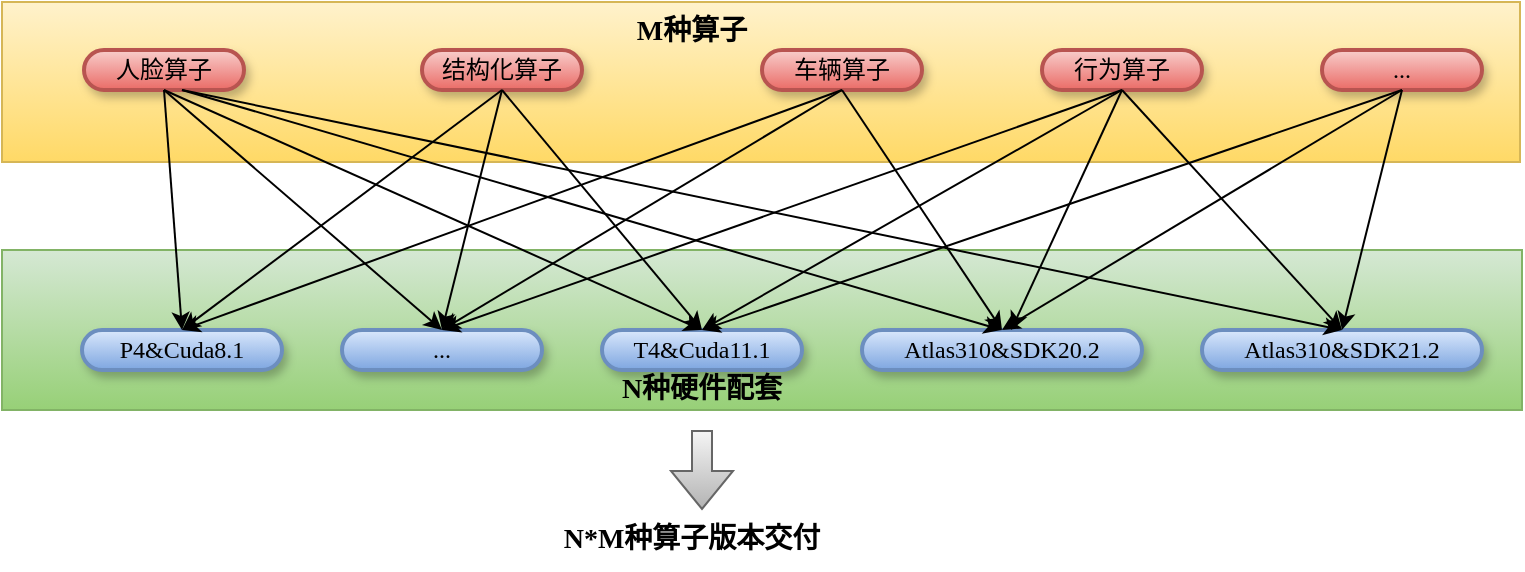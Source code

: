 <mxfile version="17.1.2" type="github">
  <diagram name="Page-1" id="ad52d381-51e7-2e0d-a935-2d0ddd2fd229">
    <mxGraphModel dx="1221" dy="682" grid="1" gridSize="10" guides="1" tooltips="1" connect="1" arrows="1" fold="1" page="1" pageScale="1" pageWidth="1100" pageHeight="850" background="none" math="0" shadow="0">
      <root>
        <mxCell id="0" />
        <mxCell id="1" parent="0" />
        <mxCell id="XwkSETzzSRvDaptBHPgJ-41" value="" style="rounded=0;whiteSpace=wrap;html=1;fillColor=#fff2cc;strokeColor=#d6b656;gradientColor=#ffd966;" vertex="1" parent="1">
          <mxGeometry x="200" y="296" width="759" height="80" as="geometry" />
        </mxCell>
        <mxCell id="XwkSETzzSRvDaptBHPgJ-39" value="" style="rounded=0;whiteSpace=wrap;html=1;fillColor=#d5e8d4;strokeColor=#82b366;gradientColor=#97d077;" vertex="1" parent="1">
          <mxGeometry x="200" y="420" width="760" height="80" as="geometry" />
        </mxCell>
        <mxCell id="XwkSETzzSRvDaptBHPgJ-1" value="人脸算子" style="whiteSpace=wrap;html=1;rounded=1;shadow=1;comic=0;labelBackgroundColor=none;strokeWidth=2;fontFamily=Verdana;fontSize=12;align=center;arcSize=50;fillColor=#f8cecc;gradientColor=#ea6b66;strokeColor=#b85450;" vertex="1" parent="1">
          <mxGeometry x="241" y="320" width="80" height="20" as="geometry" />
        </mxCell>
        <mxCell id="XwkSETzzSRvDaptBHPgJ-3" value="结构化算子" style="whiteSpace=wrap;html=1;rounded=1;shadow=1;comic=0;labelBackgroundColor=none;strokeWidth=2;fontFamily=Verdana;fontSize=12;align=center;arcSize=50;fillColor=#f8cecc;gradientColor=#ea6b66;strokeColor=#b85450;" vertex="1" parent="1">
          <mxGeometry x="410" y="320" width="80" height="20" as="geometry" />
        </mxCell>
        <mxCell id="XwkSETzzSRvDaptBHPgJ-4" value="车辆算子" style="whiteSpace=wrap;html=1;rounded=1;shadow=1;comic=0;labelBackgroundColor=none;strokeWidth=2;fontFamily=Verdana;fontSize=12;align=center;arcSize=50;fillColor=#f8cecc;gradientColor=#ea6b66;strokeColor=#b85450;" vertex="1" parent="1">
          <mxGeometry x="580" y="320" width="80" height="20" as="geometry" />
        </mxCell>
        <mxCell id="XwkSETzzSRvDaptBHPgJ-5" value="行为算子" style="whiteSpace=wrap;html=1;rounded=1;shadow=1;comic=0;labelBackgroundColor=none;strokeWidth=2;fontFamily=Verdana;fontSize=12;align=center;arcSize=50;fillColor=#f8cecc;gradientColor=#ea6b66;strokeColor=#b85450;" vertex="1" parent="1">
          <mxGeometry x="720" y="320" width="80" height="20" as="geometry" />
        </mxCell>
        <mxCell id="XwkSETzzSRvDaptBHPgJ-7" value="..." style="whiteSpace=wrap;html=1;rounded=1;shadow=1;comic=0;labelBackgroundColor=none;strokeWidth=2;fontFamily=Verdana;fontSize=12;align=center;arcSize=50;fillColor=#f8cecc;gradientColor=#ea6b66;strokeColor=#b85450;" vertex="1" parent="1">
          <mxGeometry x="860" y="320" width="80" height="20" as="geometry" />
        </mxCell>
        <mxCell id="XwkSETzzSRvDaptBHPgJ-8" value="P4&amp;amp;Cuda8.1" style="whiteSpace=wrap;html=1;rounded=1;shadow=1;comic=0;labelBackgroundColor=none;strokeWidth=2;fontFamily=Verdana;fontSize=12;align=center;arcSize=50;fillColor=#dae8fc;gradientColor=#7ea6e0;strokeColor=#6c8ebf;" vertex="1" parent="1">
          <mxGeometry x="240" y="460" width="100" height="20" as="geometry" />
        </mxCell>
        <mxCell id="XwkSETzzSRvDaptBHPgJ-9" value="..." style="whiteSpace=wrap;html=1;rounded=1;shadow=1;comic=0;labelBackgroundColor=none;strokeWidth=2;fontFamily=Verdana;fontSize=12;align=center;arcSize=50;fillColor=#dae8fc;gradientColor=#7ea6e0;strokeColor=#6c8ebf;" vertex="1" parent="1">
          <mxGeometry x="370" y="460" width="100" height="20" as="geometry" />
        </mxCell>
        <mxCell id="XwkSETzzSRvDaptBHPgJ-10" value="T4&amp;amp;Cuda11.1" style="whiteSpace=wrap;html=1;rounded=1;shadow=1;comic=0;labelBackgroundColor=none;strokeWidth=2;fontFamily=Verdana;fontSize=12;align=center;arcSize=50;fillColor=#dae8fc;gradientColor=#7ea6e0;strokeColor=#6c8ebf;" vertex="1" parent="1">
          <mxGeometry x="500" y="460" width="100" height="20" as="geometry" />
        </mxCell>
        <mxCell id="XwkSETzzSRvDaptBHPgJ-11" value="Atlas310&amp;amp;SDK20.2" style="whiteSpace=wrap;html=1;rounded=1;shadow=1;comic=0;labelBackgroundColor=none;strokeWidth=2;fontFamily=Verdana;fontSize=12;align=center;arcSize=50;fillColor=#dae8fc;gradientColor=#7ea6e0;strokeColor=#6c8ebf;" vertex="1" parent="1">
          <mxGeometry x="630" y="460" width="140" height="20" as="geometry" />
        </mxCell>
        <mxCell id="XwkSETzzSRvDaptBHPgJ-12" value="Atlas310&amp;amp;SDK21.2" style="whiteSpace=wrap;html=1;rounded=1;shadow=1;comic=0;labelBackgroundColor=none;strokeWidth=2;fontFamily=Verdana;fontSize=12;align=center;arcSize=50;fillColor=#dae8fc;gradientColor=#7ea6e0;strokeColor=#6c8ebf;" vertex="1" parent="1">
          <mxGeometry x="800" y="460" width="140" height="20" as="geometry" />
        </mxCell>
        <mxCell id="XwkSETzzSRvDaptBHPgJ-21" value="" style="endArrow=classic;html=1;rounded=0;entryX=0.5;entryY=0;entryDx=0;entryDy=0;exitX=0.5;exitY=1;exitDx=0;exitDy=0;" edge="1" parent="1" source="XwkSETzzSRvDaptBHPgJ-1" target="XwkSETzzSRvDaptBHPgJ-9">
          <mxGeometry width="50" height="50" relative="1" as="geometry">
            <mxPoint x="220" y="440" as="sourcePoint" />
            <mxPoint x="270" y="390" as="targetPoint" />
          </mxGeometry>
        </mxCell>
        <mxCell id="XwkSETzzSRvDaptBHPgJ-22" value="" style="endArrow=classic;html=1;rounded=0;exitX=0.5;exitY=1;exitDx=0;exitDy=0;entryX=0.5;entryY=0;entryDx=0;entryDy=0;" edge="1" parent="1" source="XwkSETzzSRvDaptBHPgJ-1" target="XwkSETzzSRvDaptBHPgJ-10">
          <mxGeometry width="50" height="50" relative="1" as="geometry">
            <mxPoint x="500" y="440" as="sourcePoint" />
            <mxPoint x="550" y="390" as="targetPoint" />
          </mxGeometry>
        </mxCell>
        <mxCell id="XwkSETzzSRvDaptBHPgJ-23" value="" style="endArrow=classic;html=1;rounded=0;entryX=0.5;entryY=0;entryDx=0;entryDy=0;" edge="1" parent="1" target="XwkSETzzSRvDaptBHPgJ-11">
          <mxGeometry width="50" height="50" relative="1" as="geometry">
            <mxPoint x="290" y="340" as="sourcePoint" />
            <mxPoint x="650" y="390" as="targetPoint" />
          </mxGeometry>
        </mxCell>
        <mxCell id="XwkSETzzSRvDaptBHPgJ-24" value="" style="endArrow=classic;html=1;rounded=0;entryX=0.5;entryY=0;entryDx=0;entryDy=0;" edge="1" parent="1" target="XwkSETzzSRvDaptBHPgJ-12">
          <mxGeometry width="50" height="50" relative="1" as="geometry">
            <mxPoint x="290" y="340" as="sourcePoint" />
            <mxPoint x="490" y="250" as="targetPoint" />
          </mxGeometry>
        </mxCell>
        <mxCell id="XwkSETzzSRvDaptBHPgJ-25" value="" style="endArrow=classic;html=1;rounded=0;exitX=0.5;exitY=1;exitDx=0;exitDy=0;entryX=0.5;entryY=0;entryDx=0;entryDy=0;" edge="1" parent="1" source="XwkSETzzSRvDaptBHPgJ-1" target="XwkSETzzSRvDaptBHPgJ-8">
          <mxGeometry width="50" height="50" relative="1" as="geometry">
            <mxPoint x="190" y="450" as="sourcePoint" />
            <mxPoint x="240" y="400" as="targetPoint" />
          </mxGeometry>
        </mxCell>
        <mxCell id="XwkSETzzSRvDaptBHPgJ-26" value="" style="endArrow=classic;html=1;rounded=0;exitX=0.5;exitY=1;exitDx=0;exitDy=0;entryX=0.5;entryY=0;entryDx=0;entryDy=0;" edge="1" parent="1" source="XwkSETzzSRvDaptBHPgJ-3" target="XwkSETzzSRvDaptBHPgJ-8">
          <mxGeometry width="50" height="50" relative="1" as="geometry">
            <mxPoint x="490" y="560" as="sourcePoint" />
            <mxPoint x="540" y="510" as="targetPoint" />
          </mxGeometry>
        </mxCell>
        <mxCell id="XwkSETzzSRvDaptBHPgJ-27" value="" style="endArrow=classic;html=1;rounded=0;exitX=0.5;exitY=1;exitDx=0;exitDy=0;" edge="1" parent="1" source="XwkSETzzSRvDaptBHPgJ-4">
          <mxGeometry width="50" height="50" relative="1" as="geometry">
            <mxPoint x="510" y="580" as="sourcePoint" />
            <mxPoint x="290" y="460" as="targetPoint" />
          </mxGeometry>
        </mxCell>
        <mxCell id="XwkSETzzSRvDaptBHPgJ-28" value="" style="endArrow=classic;html=1;rounded=0;exitX=0.5;exitY=1;exitDx=0;exitDy=0;entryX=0.5;entryY=0;entryDx=0;entryDy=0;" edge="1" parent="1" source="XwkSETzzSRvDaptBHPgJ-4" target="XwkSETzzSRvDaptBHPgJ-9">
          <mxGeometry width="50" height="50" relative="1" as="geometry">
            <mxPoint x="470" y="560" as="sourcePoint" />
            <mxPoint x="520" y="510" as="targetPoint" />
          </mxGeometry>
        </mxCell>
        <mxCell id="XwkSETzzSRvDaptBHPgJ-29" value="" style="endArrow=classic;html=1;rounded=0;exitX=0.5;exitY=1;exitDx=0;exitDy=0;entryX=0.5;entryY=0;entryDx=0;entryDy=0;" edge="1" parent="1" source="XwkSETzzSRvDaptBHPgJ-5" target="XwkSETzzSRvDaptBHPgJ-10">
          <mxGeometry width="50" height="50" relative="1" as="geometry">
            <mxPoint x="640" y="570" as="sourcePoint" />
            <mxPoint x="690" y="520" as="targetPoint" />
          </mxGeometry>
        </mxCell>
        <mxCell id="XwkSETzzSRvDaptBHPgJ-30" value="" style="endArrow=classic;html=1;rounded=0;exitX=0.5;exitY=1;exitDx=0;exitDy=0;entryX=0.5;entryY=0;entryDx=0;entryDy=0;" edge="1" parent="1" source="XwkSETzzSRvDaptBHPgJ-7" target="XwkSETzzSRvDaptBHPgJ-11">
          <mxGeometry width="50" height="50" relative="1" as="geometry">
            <mxPoint x="820" y="560" as="sourcePoint" />
            <mxPoint x="870" y="510" as="targetPoint" />
          </mxGeometry>
        </mxCell>
        <mxCell id="XwkSETzzSRvDaptBHPgJ-31" value="" style="endArrow=classic;html=1;rounded=0;entryX=0.5;entryY=0;entryDx=0;entryDy=0;" edge="1" parent="1" target="XwkSETzzSRvDaptBHPgJ-12">
          <mxGeometry width="50" height="50" relative="1" as="geometry">
            <mxPoint x="760" y="340" as="sourcePoint" />
            <mxPoint x="780" y="530" as="targetPoint" />
          </mxGeometry>
        </mxCell>
        <mxCell id="XwkSETzzSRvDaptBHPgJ-32" value="" style="endArrow=classic;html=1;rounded=0;" edge="1" parent="1" target="XwkSETzzSRvDaptBHPgJ-11">
          <mxGeometry width="50" height="50" relative="1" as="geometry">
            <mxPoint x="760" y="340" as="sourcePoint" />
            <mxPoint x="870" y="520" as="targetPoint" />
          </mxGeometry>
        </mxCell>
        <mxCell id="XwkSETzzSRvDaptBHPgJ-33" value="" style="endArrow=classic;html=1;rounded=0;exitX=0.5;exitY=1;exitDx=0;exitDy=0;entryX=0.5;entryY=0;entryDx=0;entryDy=0;" edge="1" parent="1" source="XwkSETzzSRvDaptBHPgJ-7" target="XwkSETzzSRvDaptBHPgJ-12">
          <mxGeometry width="50" height="50" relative="1" as="geometry">
            <mxPoint x="790" y="600" as="sourcePoint" />
            <mxPoint x="840" y="550" as="targetPoint" />
          </mxGeometry>
        </mxCell>
        <mxCell id="XwkSETzzSRvDaptBHPgJ-34" value="" style="endArrow=classic;html=1;rounded=0;exitX=0.5;exitY=1;exitDx=0;exitDy=0;" edge="1" parent="1" source="XwkSETzzSRvDaptBHPgJ-4">
          <mxGeometry width="50" height="50" relative="1" as="geometry">
            <mxPoint x="690" y="580" as="sourcePoint" />
            <mxPoint x="700" y="460" as="targetPoint" />
          </mxGeometry>
        </mxCell>
        <mxCell id="XwkSETzzSRvDaptBHPgJ-35" value="" style="endArrow=classic;html=1;rounded=0;" edge="1" parent="1">
          <mxGeometry width="50" height="50" relative="1" as="geometry">
            <mxPoint x="450" y="340" as="sourcePoint" />
            <mxPoint x="550" y="460" as="targetPoint" />
          </mxGeometry>
        </mxCell>
        <mxCell id="XwkSETzzSRvDaptBHPgJ-36" value="" style="endArrow=classic;html=1;rounded=0;exitX=0.5;exitY=1;exitDx=0;exitDy=0;entryX=0.5;entryY=0;entryDx=0;entryDy=0;" edge="1" parent="1" source="XwkSETzzSRvDaptBHPgJ-3" target="XwkSETzzSRvDaptBHPgJ-9">
          <mxGeometry width="50" height="50" relative="1" as="geometry">
            <mxPoint x="620" y="580" as="sourcePoint" />
            <mxPoint x="670" y="530" as="targetPoint" />
          </mxGeometry>
        </mxCell>
        <mxCell id="XwkSETzzSRvDaptBHPgJ-37" value="" style="endArrow=classic;html=1;rounded=0;entryX=0.5;entryY=0;entryDx=0;entryDy=0;" edge="1" parent="1" target="XwkSETzzSRvDaptBHPgJ-9">
          <mxGeometry width="50" height="50" relative="1" as="geometry">
            <mxPoint x="760" y="340" as="sourcePoint" />
            <mxPoint x="430" y="460" as="targetPoint" />
          </mxGeometry>
        </mxCell>
        <mxCell id="XwkSETzzSRvDaptBHPgJ-38" value="" style="endArrow=classic;html=1;rounded=0;exitX=0.5;exitY=1;exitDx=0;exitDy=0;" edge="1" parent="1" source="XwkSETzzSRvDaptBHPgJ-7">
          <mxGeometry width="50" height="50" relative="1" as="geometry">
            <mxPoint x="900" y="600" as="sourcePoint" />
            <mxPoint x="550" y="460" as="targetPoint" />
          </mxGeometry>
        </mxCell>
        <mxCell id="XwkSETzzSRvDaptBHPgJ-42" value="&lt;font face=&quot;Times New Roman&quot; style=&quot;font-size: 14px&quot;&gt;&lt;b&gt;M种算子&lt;/b&gt;&lt;/font&gt;" style="text;html=1;strokeColor=none;fillColor=none;align=center;verticalAlign=middle;whiteSpace=wrap;rounded=0;" vertex="1" parent="1">
          <mxGeometry x="515" y="296" width="60" height="30" as="geometry" />
        </mxCell>
        <mxCell id="XwkSETzzSRvDaptBHPgJ-43" value="&lt;font face=&quot;Times New Roman&quot; style=&quot;font-size: 14px&quot;&gt;&lt;b&gt;N种硬件配套&lt;/b&gt;&lt;/font&gt;" style="text;html=1;strokeColor=none;fillColor=none;align=center;verticalAlign=middle;whiteSpace=wrap;rounded=0;" vertex="1" parent="1">
          <mxGeometry x="505" y="480" width="90" height="20" as="geometry" />
        </mxCell>
        <mxCell id="XwkSETzzSRvDaptBHPgJ-44" value="" style="shape=flexArrow;endArrow=classic;html=1;rounded=0;fontFamily=Times New Roman;fontSize=14;fontColor=#0000FF;fillColor=#f5f5f5;gradientColor=#b3b3b3;strokeColor=#666666;" edge="1" parent="1">
          <mxGeometry width="50" height="50" relative="1" as="geometry">
            <mxPoint x="550" y="510" as="sourcePoint" />
            <mxPoint x="550" y="550" as="targetPoint" />
          </mxGeometry>
        </mxCell>
        <mxCell id="XwkSETzzSRvDaptBHPgJ-45" value="&lt;b&gt;&lt;font color=&quot;#000000&quot;&gt;N*M种算子版本交付&lt;/font&gt;&lt;/b&gt;" style="text;html=1;strokeColor=none;fillColor=none;align=center;verticalAlign=middle;whiteSpace=wrap;rounded=0;fontFamily=Times New Roman;fontSize=14;fontColor=#0000FF;" vertex="1" parent="1">
          <mxGeometry x="475" y="550" width="140" height="30" as="geometry" />
        </mxCell>
      </root>
    </mxGraphModel>
  </diagram>
</mxfile>
